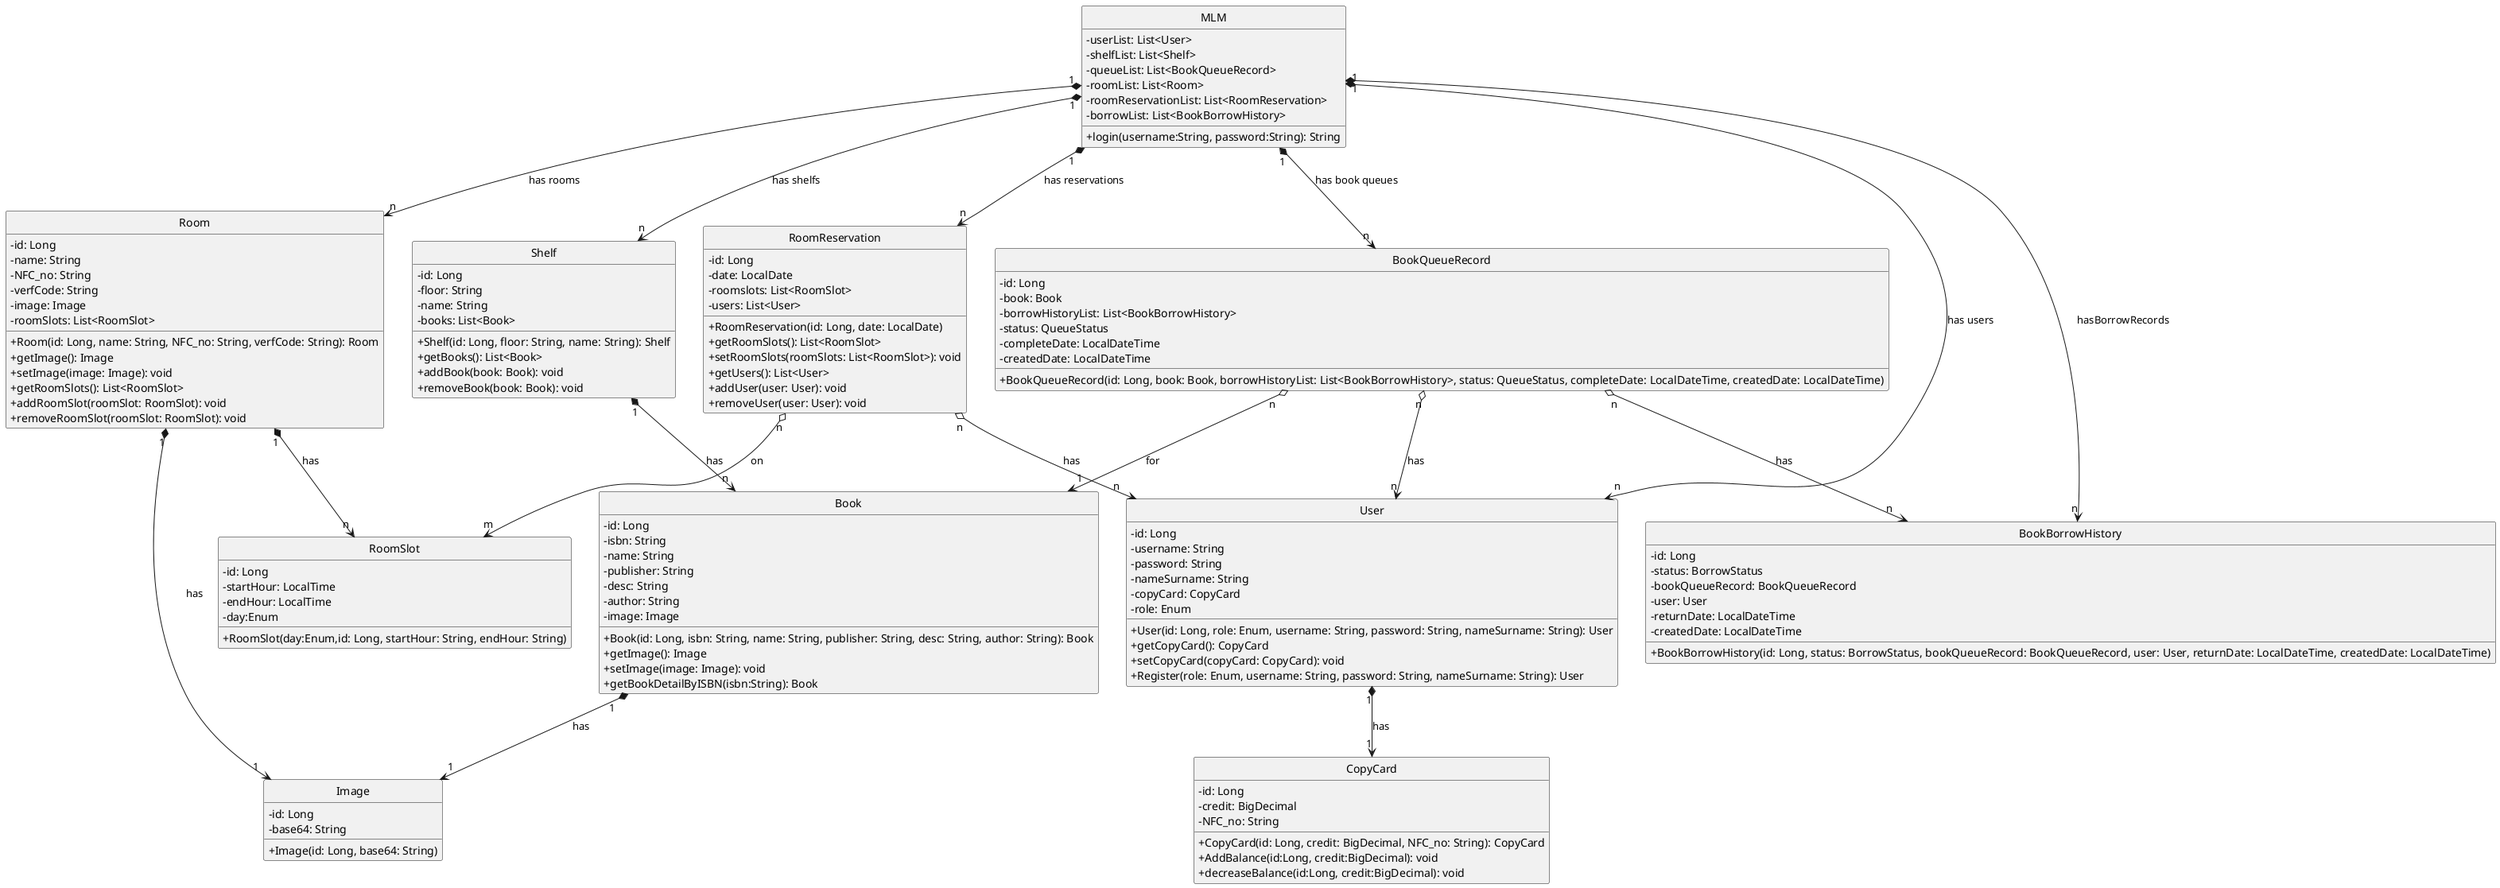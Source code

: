@startuml

skinparam monochrome true
hide circle
skinparam classAttributeIconSize 0

class Image {
  - id: Long
  - base64: String
  
  + Image(id: Long, base64: String)
}

class User {
  - id: Long
  - username: String
  - password: String
  - nameSurname: String
  - copyCard: CopyCard
  - role: Enum
  
  + User(id: Long, role: Enum, username: String, password: String, nameSurname: String): User
  + getCopyCard(): CopyCard
  + setCopyCard(copyCard: CopyCard): void
  + Register(role: Enum, username: String, password: String, nameSurname: String): User
}

class CopyCard {
  - id: Long
  - credit: BigDecimal
  - NFC_no: String
  
  + CopyCard(id: Long, credit: BigDecimal, NFC_no: String): CopyCard
  + AddBalance(id:Long, credit:BigDecimal): void
  + decreaseBalance(id:Long, credit:BigDecimal): void
}

class Shelf {
  - id: Long
  - floor: String
  - name: String
  - books: List<Book>

  + Shelf(id: Long, floor: String, name: String): Shelf
  + getBooks(): List<Book>
  + addBook(book: Book): void
  + removeBook(book: Book): void
}

class Book {
  - id: Long
  - isbn: String
  - name: String
  - publisher: String
  - desc: String
  - author: String
  - image: Image
  
  + Book(id: Long, isbn: String, name: String, publisher: String, desc: String, author: String): Book
  + getImage(): Image
  + setImage(image: Image): void
  + getBookDetailByISBN(isbn:String): Book
}

class Room {
  - id: Long
  - name: String
  - NFC_no: String
  - verfCode: String
  - image: Image
  - roomSlots: List<RoomSlot>
  
  + Room(id: Long, name: String, NFC_no: String, verfCode: String): Room
  + getImage(): Image
  + setImage(image: Image): void
  + getRoomSlots(): List<RoomSlot>
  + addRoomSlot(roomSlot: RoomSlot): void
  + removeRoomSlot(roomSlot: RoomSlot): void
}

class RoomSlot {
  - id: Long
  - startHour: LocalTime
  - endHour: LocalTime
  - day:Enum
  
  + RoomSlot(day:Enum,id: Long, startHour: String, endHour: String)
}

class RoomReservation {
  - id: Long
  - date: LocalDate
  - roomslots: List<RoomSlot>
  - users: List<User>
  
  + RoomReservation(id: Long, date: LocalDate)
  + getRoomSlots(): List<RoomSlot>
  + setRoomSlots(roomSlots: List<RoomSlot>): void
  + getUsers(): List<User>
  + addUser(user: User): void
  + removeUser(user: User): void
}

class BookQueueRecord {
  - id: Long
  - book: Book
  - borrowHistoryList: List<BookBorrowHistory>
  - status: QueueStatus
  - completeDate: LocalDateTime
  - createdDate: LocalDateTime
  
  + BookQueueRecord(id: Long, book: Book, borrowHistoryList: List<BookBorrowHistory>, status: QueueStatus, completeDate: LocalDateTime, createdDate: LocalDateTime)
}

class BookBorrowHistory {
  - id: Long
  - status: BorrowStatus
  - bookQueueRecord: BookQueueRecord
  - user: User
  - returnDate: LocalDateTime
  - createdDate: LocalDateTime
  
  + BookBorrowHistory(id: Long, status: BorrowStatus, bookQueueRecord: BookQueueRecord, user: User, returnDate: LocalDateTime, createdDate: LocalDateTime)
}

class MLM {
  - userList: List<User>
  - shelfList: List<Shelf>
  - queueList: List<BookQueueRecord>
  - roomList: List<Room>
  - roomReservationList: List<RoomReservation>
  - borrowList: List<BookBorrowHistory>
  + login(username:String, password:String): String
}

MLM "1" *-down->"n" User: has users
MLM "1" *-down->"n" Shelf: has shelfs
MLM "1" *-down->"n" BookQueueRecord: has book queues
MLM "1" *-down->"n" Room: has rooms
MLM "1" *-down->"n" RoomReservation: has reservations
MLM "1" *-down->"n" BookBorrowHistory: hasBorrowRecords
BookQueueRecord "n" o-down-> "1" Book : for
BookQueueRecord "n" o-down-> "n" User : has
BookQueueRecord "n" o-down-> "n" BookBorrowHistory : has

RoomReservation "n" o-down-> "m" RoomSlot : on
RoomReservation "n" o-down-> "n" User : has

User "1" *-down-> "1" CopyCard : has
Shelf "1" *-down-> "n" Book : has
Book "1" *-down-> "1" Image : has 
Room "1" *-down-> "n" RoomSlot : has
Room "1" *-down-> "1" Image : has 

@enduml
